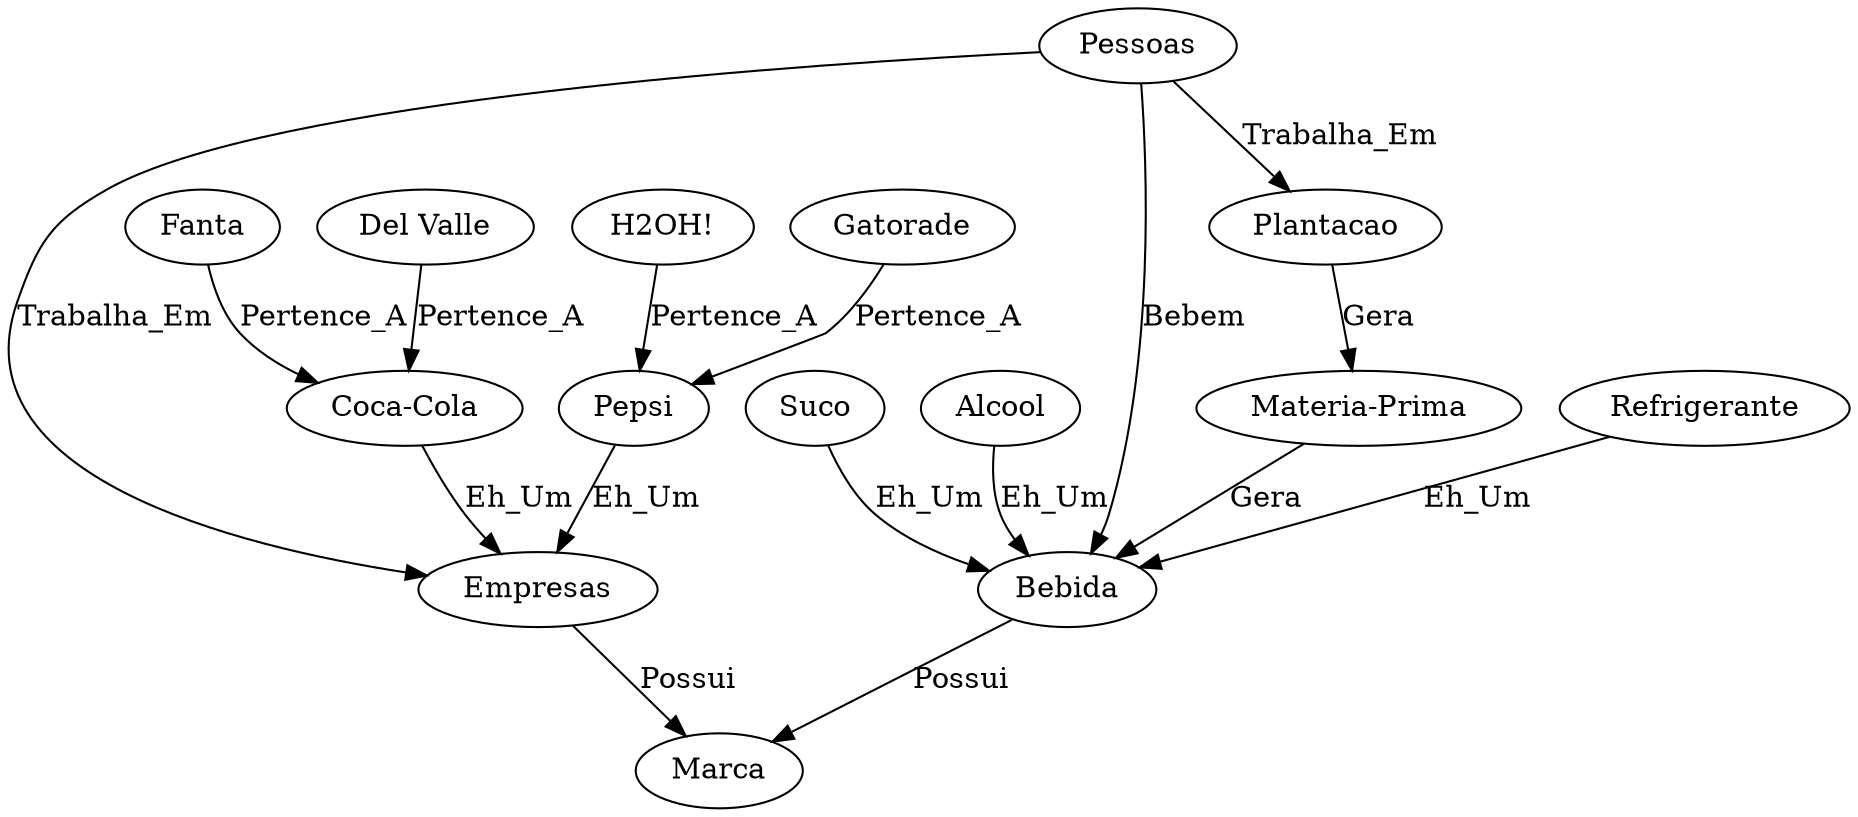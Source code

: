 digraph Rede {
1 [label="Bebida"];
2 [label="Refrigerante"];
3 [label="Suco"];
4 [label="Alcool"];
5 [label="Pessoas"];
6 [label="Marca"];
7 [label="Empresas"];
8 [label="Coca-Cola"];
9 [label="Pepsi"];
10 [label="Del Valle"];
11 [label="Fanta"];
12 [label="Plantacao"];
13 [label="Materia-Prima"];
14 [label="Gatorade"];
15 [label="H2OH!"];
1 -> 6 [label="Possui"];
2 -> 1 [label="Eh_Um"];
3 -> 1 [label="Eh_Um"];
4 -> 1 [label="Eh_Um"];
5 -> 1 [label="Bebem"];
5 -> 7 [label="Trabalha_Em"];
5 -> 12 [label="Trabalha_Em"];
7 -> 6 [label="Possui"];
8 -> 7 [label="Eh_Um"];
9 -> 7 [label="Eh_Um"];
10 -> 8 [label="Pertence_A"];
11 -> 8 [label="Pertence_A"];
12 -> 13 [label="Gera"];
13 -> 1 [label="Gera"];
14 -> 9 [label="Pertence_A"];
15 -> 9 [label="Pertence_A"];
}
